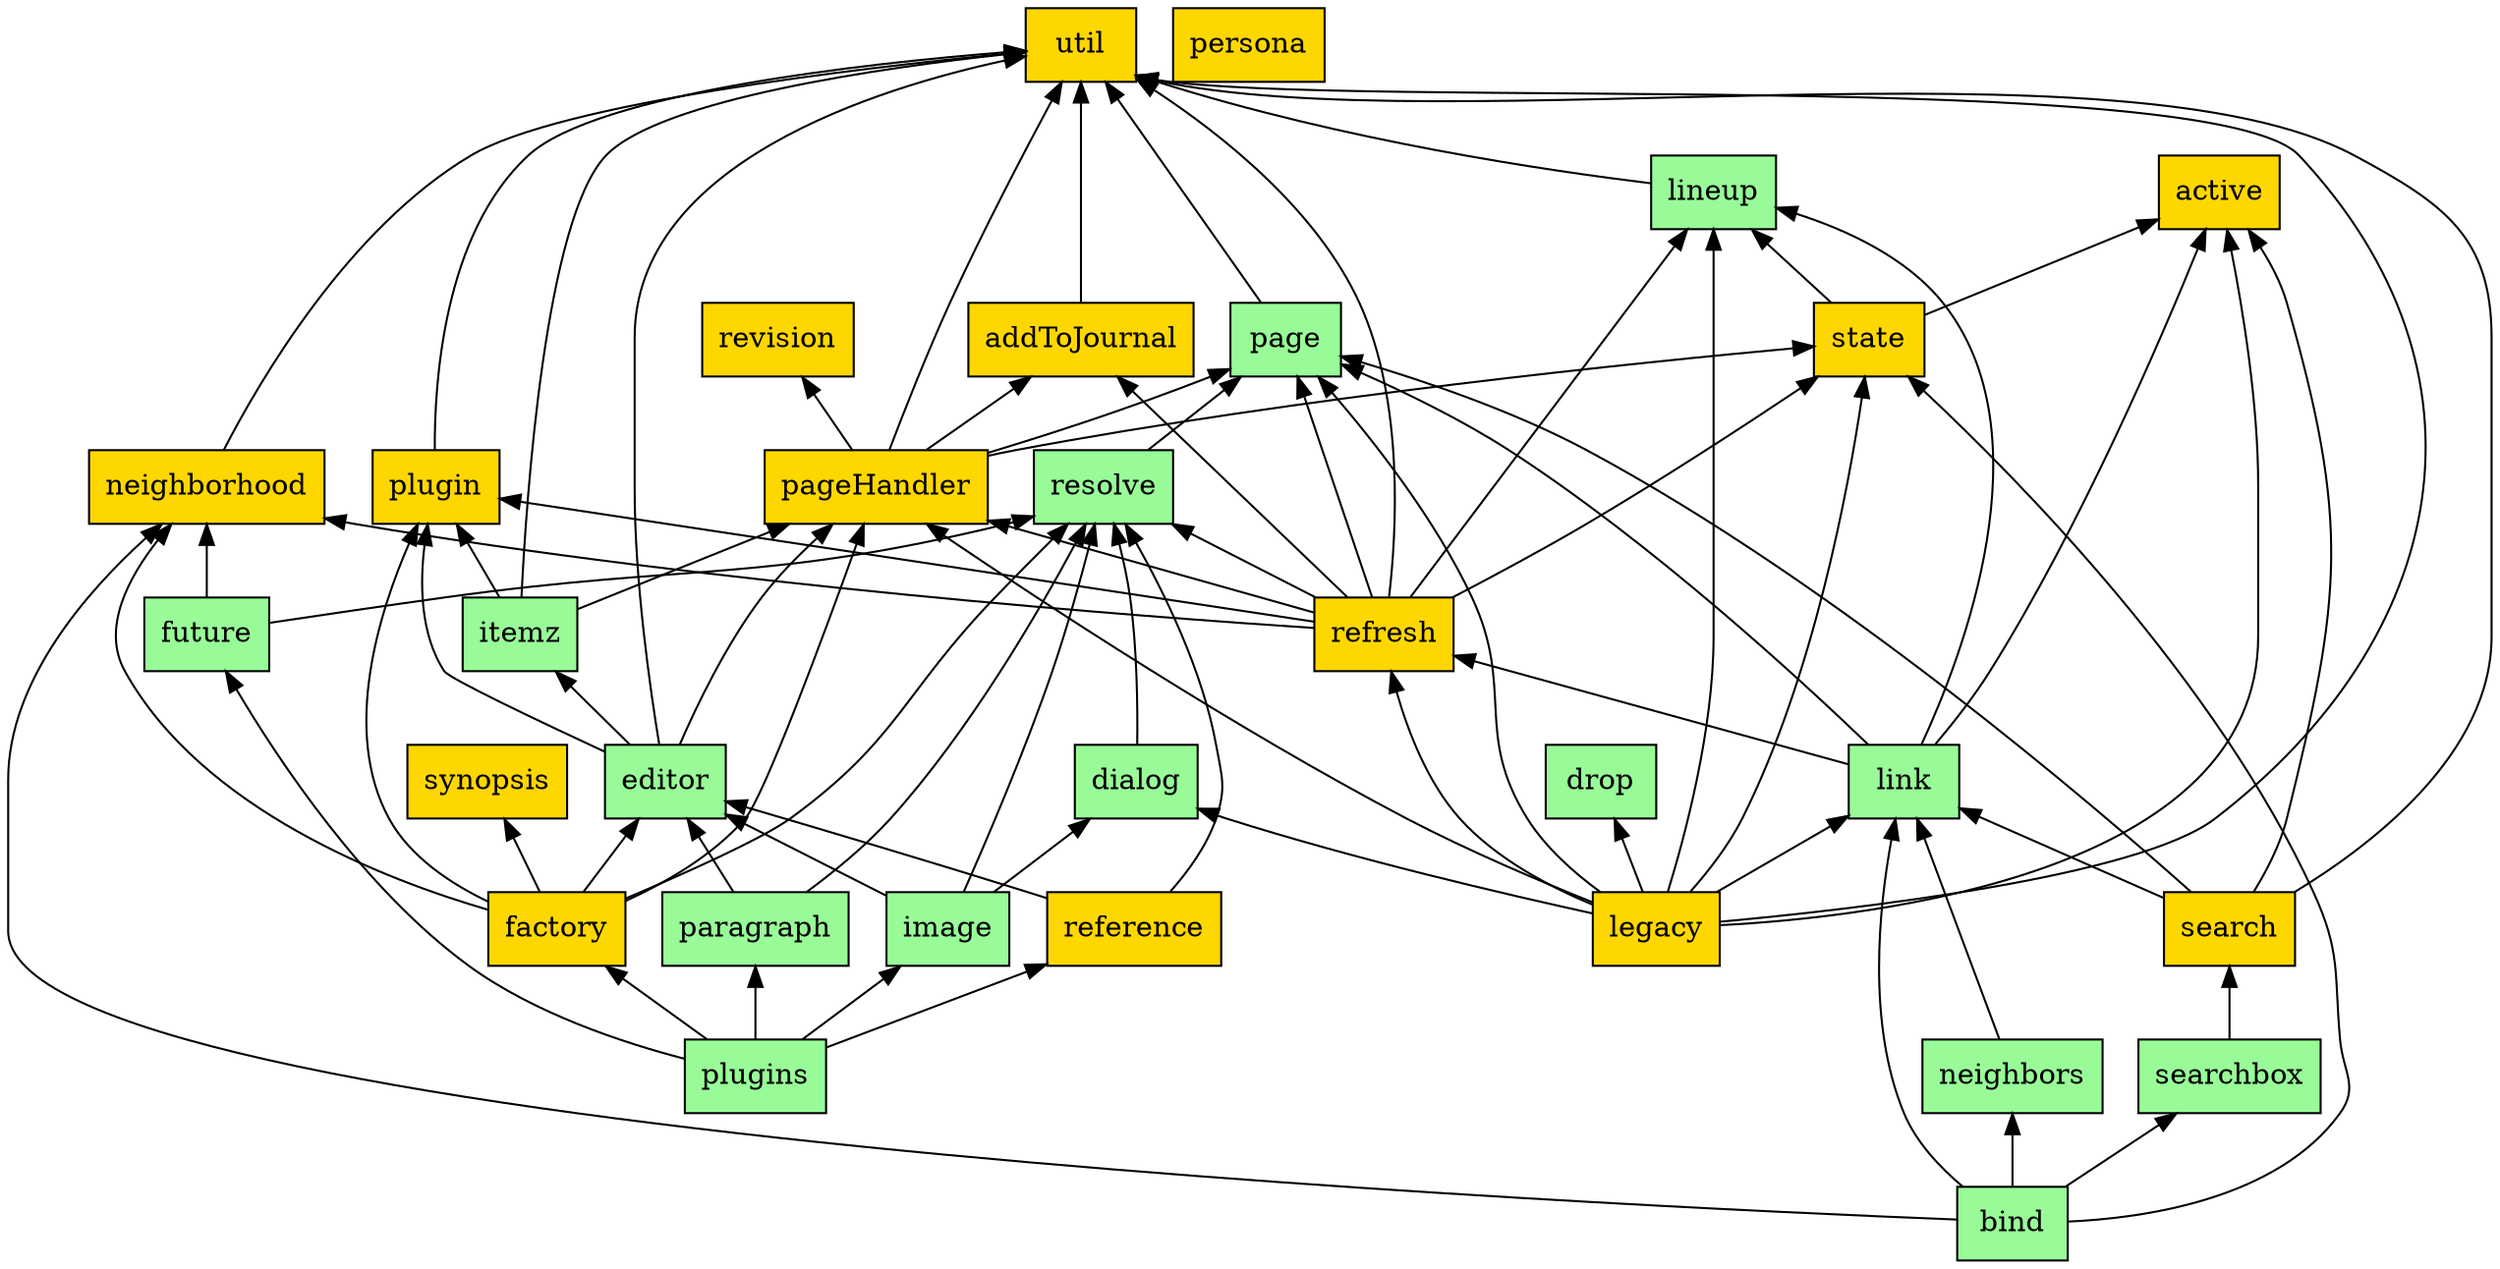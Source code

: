 digraph { node [style=filled shape=box];

active [fillcolor=gold];

addToJournal [fillcolor=gold];
util -> addToJournal [dir=back];

bind [fillcolor=paleGreen];
neighborhood -> bind [dir=back];
neighbors -> bind [dir=back];
searchbox -> bind [dir=back];
state -> bind [dir=back];
link -> bind [dir=back];

dialog [fillcolor=paleGreen];
resolve -> dialog [dir=back];

drop [fillcolor=paleGreen];

editor [fillcolor=paleGreen];
plugin -> editor [dir=back];
itemz -> editor [dir=back];
util -> editor [dir=back];
pageHandler -> editor [dir=back];

factory [fillcolor=gold];
neighborhood -> factory [dir=back];
plugin -> factory [dir=back];
resolve -> factory [dir=back];
pageHandler -> factory [dir=back];
editor -> factory [dir=back];
synopsis -> factory [dir=back];

future [fillcolor=paleGreen];
resolve -> future [dir=back];
neighborhood -> future [dir=back];

image [fillcolor=paleGreen];
dialog -> image [dir=back];
editor -> image [dir=back];
resolve -> image [dir=back];

itemz [fillcolor=paleGreen];
pageHandler -> itemz [dir=back];
util -> itemz [dir=back];
plugin -> itemz [dir=back];

legacy [fillcolor=gold];
util -> legacy [dir=back];
pageHandler -> legacy [dir=back];
state -> legacy [dir=back];
active -> legacy [dir=back];
refresh -> legacy [dir=back];
lineup -> legacy [dir=back];
drop -> legacy [dir=back];
dialog -> legacy [dir=back];
link -> legacy [dir=back];
page -> legacy [dir=back];

lineup [fillcolor=paleGreen];
util -> lineup [dir=back];

link [fillcolor=paleGreen];
lineup -> link [dir=back];
active -> link [dir=back];
refresh -> link [dir=back];
page -> link [dir=back];

neighborhood [fillcolor=gold];
util -> neighborhood [dir=back];

neighbors [fillcolor=paleGreen];
link -> neighbors [dir=back];

page [fillcolor=paleGreen];
util -> page [dir=back];

pageHandler [fillcolor=gold];
util -> pageHandler [dir=back];
state -> pageHandler [dir=back];
revision -> pageHandler [dir=back];
addToJournal -> pageHandler [dir=back];
page -> pageHandler [dir=back];

paragraph [fillcolor=paleGreen];
editor -> paragraph [dir=back];
resolve -> paragraph [dir=back];

persona [fillcolor=gold];

plugin [fillcolor=gold];
util -> plugin [dir=back];

plugins [fillcolor=paleGreen];
reference -> plugins [dir=back];
factory -> plugins [dir=back];
paragraph -> plugins [dir=back];
image -> plugins [dir=back];
future -> plugins [dir=back];

reference [fillcolor=gold];
editor -> reference [dir=back];
resolve -> reference [dir=back];

refresh [fillcolor=gold];
util -> refresh [dir=back];
pageHandler -> refresh [dir=back];
plugin -> refresh [dir=back];
state -> refresh [dir=back];
neighborhood -> refresh [dir=back];
addToJournal -> refresh [dir=back];
lineup -> refresh [dir=back];
resolve -> refresh [dir=back];
page -> refresh [dir=back];

resolve [fillcolor=paleGreen];
page -> resolve [dir=back];

revision [fillcolor=gold];

search [fillcolor=gold];
link -> search [dir=back];
util -> search [dir=back];
active -> search [dir=back];
page -> search [dir=back];

searchbox [fillcolor=paleGreen];
search -> searchbox [dir=back];

state [fillcolor=gold];
active -> state [dir=back];
lineup -> state [dir=back];

synopsis [fillcolor=gold];

util [fillcolor=gold];
}
